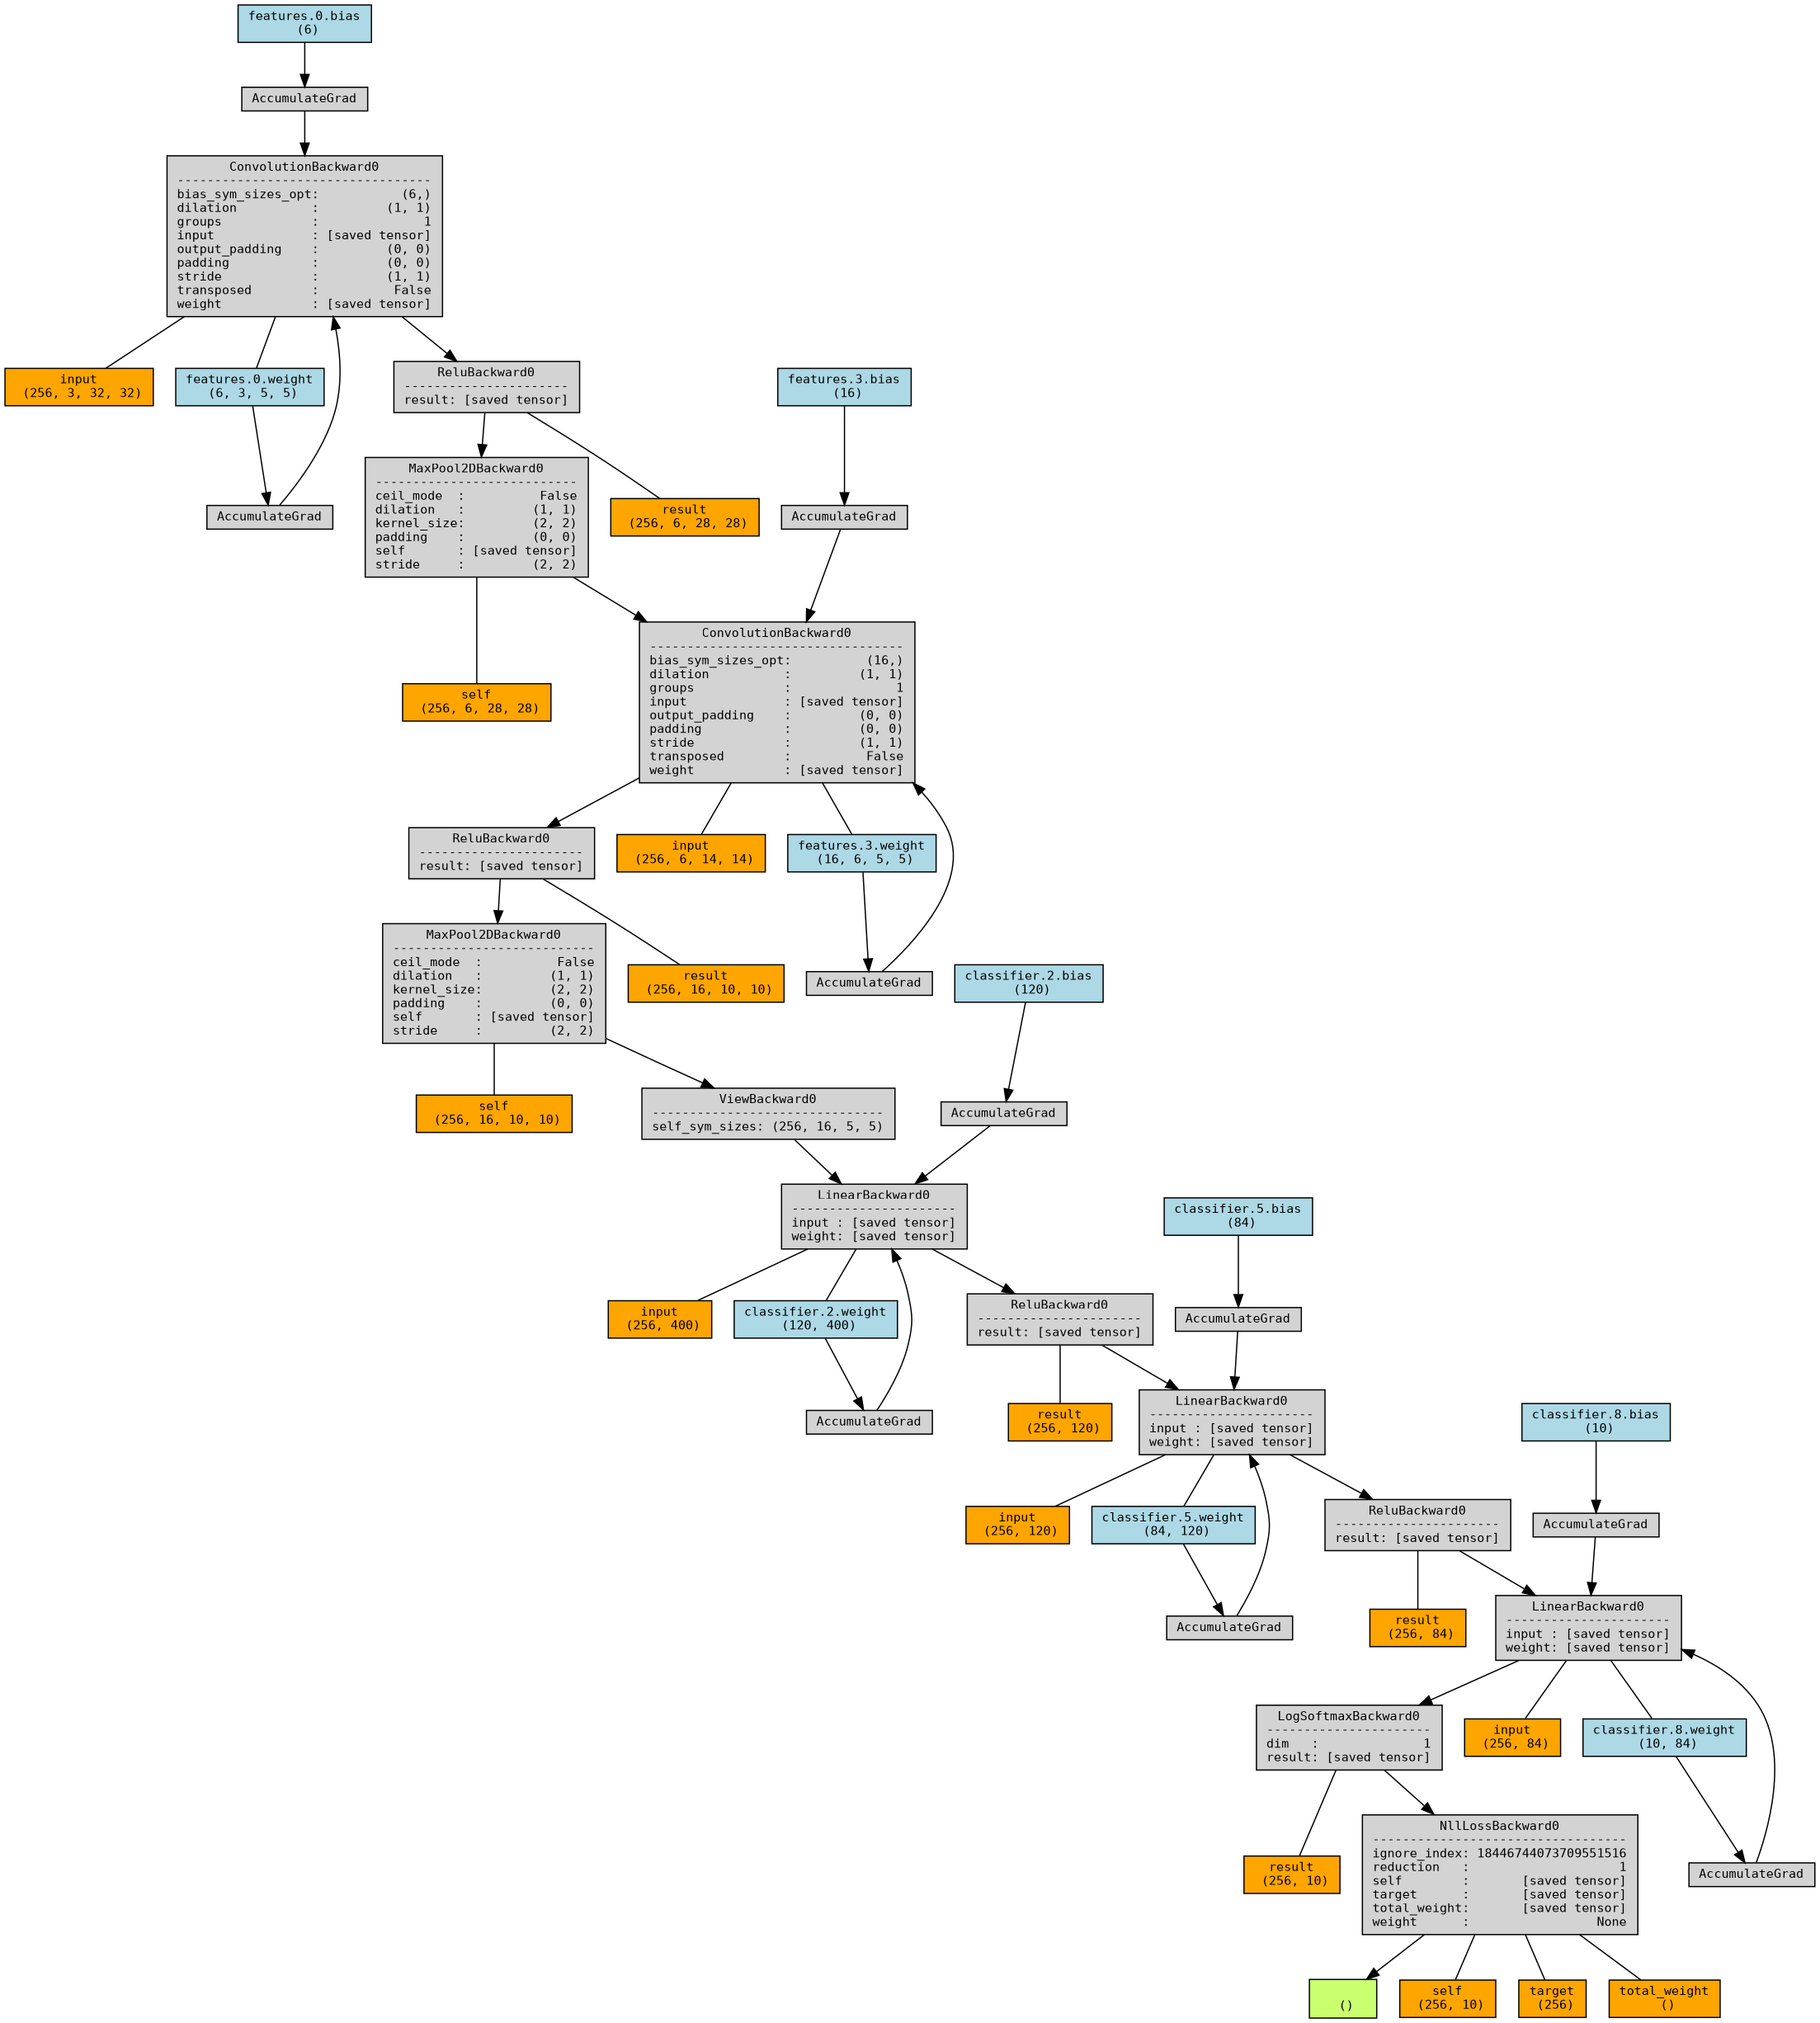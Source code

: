digraph {
	graph [size="16.349999999999998,16.349999999999998"]
	node [align=left fontname=monospace fontsize=10 height=0.2 ranksep=0.1 shape=box style=filled]
	5235704832 [label="
 ()" fillcolor=darkolivegreen1]
	5264031952 -> 5263915536 [dir=none]
	5263915536 [label="self
 (256, 10)" fillcolor=orange]
	5264031952 -> 5260957536 [dir=none]
	5260957536 [label="target
 (256)" fillcolor=orange]
	5264031952 -> 5260952816 [dir=none]
	5260952816 [label="total_weight
 ()" fillcolor=orange]
	5264031952 [label="NllLossBackward0
----------------------------------
ignore_index: 18446744073709551516
reduction   :                    1
self        :       [saved tensor]
target      :       [saved tensor]
total_weight:       [saved tensor]
weight      :                 None"]
	5264033104 -> 5264031952
	5264033104 -> 5263915296 [dir=none]
	5263915296 [label="result
 (256, 10)" fillcolor=orange]
	5264033104 [label="LogSoftmaxBackward0
----------------------
dim   :              1
result: [saved tensor]"]
	5264032288 -> 5264033104
	5264032288 -> 5263911136 [dir=none]
	5263911136 [label="input
 (256, 84)" fillcolor=orange]
	5264032288 -> 4825729520 [dir=none]
	4825729520 [label="weight
 (10, 84)" fillcolor=orange]
	5264032288 [label="LinearBackward0
----------------------
input : [saved tensor]
weight: [saved tensor]"]
	5264032192 -> 5264032288
	5264032192 -> 5263915776 [dir=none]
	5263915776 [label="result
 (256, 84)" fillcolor=orange]
	5264032192 [label="ReluBackward0
----------------------
result: [saved tensor]"]
	5264033200 -> 5264032192
	5264033200 -> 5263913376 [dir=none]
	5263913376 [label="input
 (256, 120)" fillcolor=orange]
	5264033200 -> 4825730000 [dir=none]
	4825730000 [label="weight
 (84, 120)" fillcolor=orange]
	5264033200 [label="LinearBackward0
----------------------
input : [saved tensor]
weight: [saved tensor]"]
	5264033392 -> 5264033200
	5264033392 -> 5263915696 [dir=none]
	5263915696 [label="result
 (256, 120)" fillcolor=orange]
	5264033392 [label="ReluBackward0
----------------------
result: [saved tensor]"]
	5264033584 -> 5264033392
	5264033584 -> 5263914896 [dir=none]
	5263914896 [label="input
 (256, 400)" fillcolor=orange]
	5264033584 -> 5238530320 [dir=none]
	5238530320 [label="weight
 (120, 400)" fillcolor=orange]
	5264033584 [label="LinearBackward0
----------------------
input : [saved tensor]
weight: [saved tensor]"]
	5264033680 -> 5264033584
	5264033680 [label="ViewBackward0
-------------------------------
self_sym_sizes: (256, 16, 5, 5)"]
	5264033872 -> 5264033680
	5264033872 -> 5260952256 [dir=none]
	5260952256 [label="self
 (256, 16, 10, 10)" fillcolor=orange]
	5264033872 [label="MaxPool2DBackward0
---------------------------
ceil_mode  :          False
dilation   :         (1, 1)
kernel_size:         (2, 2)
padding    :         (0, 0)
self       : [saved tensor]
stride     :         (2, 2)"]
	5264033968 -> 5264033872
	5264033968 -> 5263906816 [dir=none]
	5263906816 [label="result
 (256, 16, 10, 10)" fillcolor=orange]
	5264033968 [label="ReluBackward0
----------------------
result: [saved tensor]"]
	5264034064 -> 5264033968
	5264034064 -> 5242242608 [dir=none]
	5242242608 [label="input
 (256, 6, 14, 14)" fillcolor=orange]
	5264034064 -> 4825729920 [dir=none]
	4825729920 [label="weight
 (16, 6, 5, 5)" fillcolor=orange]
	5264034064 [label="ConvolutionBackward0
----------------------------------
bias_sym_sizes_opt:          (16,)
dilation          :         (1, 1)
groups            :              1
input             : [saved tensor]
output_padding    :         (0, 0)
padding           :         (0, 0)
stride            :         (1, 1)
transposed        :          False
weight            : [saved tensor]"]
	5264034160 -> 5264034064
	5264034160 -> 4825719616 [dir=none]
	4825719616 [label="self
 (256, 6, 28, 28)" fillcolor=orange]
	5264034160 [label="MaxPool2DBackward0
---------------------------
ceil_mode  :          False
dilation   :         (1, 1)
kernel_size:         (2, 2)
padding    :         (0, 0)
self       : [saved tensor]
stride     :         (2, 2)"]
	5264034352 -> 5264034160
	5264034352 -> 5263916576 [dir=none]
	5263916576 [label="result
 (256, 6, 28, 28)" fillcolor=orange]
	5264034352 [label="ReluBackward0
----------------------
result: [saved tensor]"]
	5264034496 -> 5264034352
	5264034496 -> 5260957376 [dir=none]
	5260957376 [label="input
 (256, 3, 32, 32)" fillcolor=orange]
	5264034496 -> 4825730160 [dir=none]
	4825730160 [label="weight
 (6, 3, 5, 5)" fillcolor=orange]
	5264034496 [label="ConvolutionBackward0
----------------------------------
bias_sym_sizes_opt:           (6,)
dilation          :         (1, 1)
groups            :              1
input             : [saved tensor]
output_padding    :         (0, 0)
padding           :         (0, 0)
stride            :         (1, 1)
transposed        :          False
weight            : [saved tensor]"]
	5264034688 -> 5264034496
	4825730160 [label="features.0.weight
 (6, 3, 5, 5)" fillcolor=lightblue]
	4825730160 -> 5264034688
	5264034688 [label=AccumulateGrad]
	5264034544 -> 5264034496
	4825730080 [label="features.0.bias
 (6)" fillcolor=lightblue]
	4825730080 -> 5264034544
	5264034544 [label=AccumulateGrad]
	5264034112 -> 5264034064
	4825729920 [label="features.3.weight
 (16, 6, 5, 5)" fillcolor=lightblue]
	4825729920 -> 5264034112
	5264034112 [label=AccumulateGrad]
	5264033776 -> 5264034064
	4825729680 [label="features.3.bias
 (16)" fillcolor=lightblue]
	4825729680 -> 5264033776
	5264033776 [label=AccumulateGrad]
	5264033632 -> 5264033584
	5238530320 [label="classifier.2.weight
 (120, 400)" fillcolor=lightblue]
	5238530320 -> 5264033632
	5264033632 [label=AccumulateGrad]
	5264033488 -> 5264033584
	5238726688 [label="classifier.2.bias
 (120)" fillcolor=lightblue]
	5238726688 -> 5264033488
	5264033488 [label=AccumulateGrad]
	5264033152 -> 5264033200
	4825730000 [label="classifier.5.weight
 (84, 120)" fillcolor=lightblue]
	4825730000 -> 5264033152
	5264033152 [label=AccumulateGrad]
	5264032240 -> 5264033200
	4825729600 [label="classifier.5.bias
 (84)" fillcolor=lightblue]
	4825729600 -> 5264032240
	5264032240 [label=AccumulateGrad]
	5264033296 -> 5264032288
	4825729520 [label="classifier.8.weight
 (10, 84)" fillcolor=lightblue]
	4825729520 -> 5264033296
	5264033296 [label=AccumulateGrad]
	5264033248 -> 5264032288
	4825729440 [label="classifier.8.bias
 (10)" fillcolor=lightblue]
	4825729440 -> 5264033248
	5264033248 [label=AccumulateGrad]
	5264031952 -> 5235704832
}
